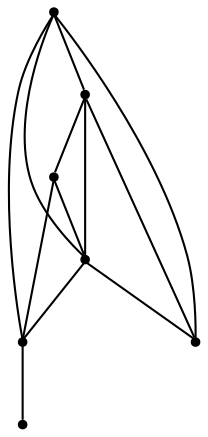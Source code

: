 graph {
  node [shape=point,comment="{\"directed\":false,\"doi\":\"10.4230/LIPIcs.GD.2024.29\",\"figure\":\"8 (2)\"}"]

  v0 [pos="1016.4089930464487,1081.3797032442199"]
  v1 [pos="1454.7505738745876,1223.768604240238"]
  v2 [pos="983.2203146015964,1357.2511414827093"]
  v3 [pos="941.5421051384998,1311.7803651199433"]
  v4 [pos="1379.870712422698,1454.1629080607402"]
  v5 [pos="1137.5597621122195,1454.1562956833104"]
  v6 [pos="1258.7168907583532,1081.3797032442196"]

  v0 -- v1 [id="-1",pos="1016.4089930464487,1081.3797032442199 1147.0992598484036,1176.304577565695 1293.213035330045,1223.7686042402377 1454.7505738745876,1223.768604240238"]
  v3 -- v2 [id="-2",pos="941.5421051384998,1311.7803651199433 983.2203146015964,1357.2511414827093 983.2203146015964,1357.2511414827093 983.2203146015964,1357.2511414827093"]
  v0 -- v5 [id="-3",pos="1016.4089930464487,1081.3797032442199 1137.5597621122195,1454.1562956833104 1137.5597621122195,1454.1562956833104 1137.5597621122195,1454.1562956833104"]
  v0 -- v6 [id="-4",pos="1016.4089930464487,1081.3797032442199 1258.7168907583532,1081.3797032442196 1258.7168907583532,1081.3797032442196 1258.7168907583532,1081.3797032442196"]
  v0 -- v3 [id="-5",pos="1016.4089930464487,1081.3797032442199 941.5421051384998,1311.7803651199433 941.5421051384998,1311.7803651199433 941.5421051384998,1311.7803651199433"]
  v3 -- v4 [id="-7",pos="941.5421051384998,1311.7803651199433 1103.0666701391017,1311.7737527425134 1249.1804456207433,1359.2377794170561 1379.870712422698,1454.1629080607402"]
  v1 -- v5 [id="-8",pos="1454.7505738745876,1223.768604240238 1137.5597621122195,1454.1562956833104 1137.5597621122195,1454.1562956833104 1137.5597621122195,1454.1562956833104"]
  v1 -- v4 [id="-9",pos="1454.7505738745876,1223.768604240238 1379.870712422698,1454.1629080607402 1379.870712422698,1454.1629080607402 1379.870712422698,1454.1629080607402"]
  v6 -- v1 [id="-10",pos="1258.7168907583532,1081.3797032442196 1454.7505738745876,1223.768604240238 1454.7505738745876,1223.768604240238 1454.7505738745876,1223.768604240238"]
  v6 -- v3 [id="-11",pos="1258.7168907583532,1081.3797032442196 941.5421051384998,1311.7803651199433 941.5421051384998,1311.7803651199433 941.5421051384998,1311.7803651199433"]
  v6 -- v5 [id="-12",pos="1258.7168907583532,1081.3797032442196 1137.5597621122195,1454.1562956833104 1137.5597621122195,1454.1562956833104 1137.5597621122195,1454.1562956833104"]
  v4 -- v6 [id="-13",pos="1379.870712422698,1454.1629080607402 1258.7168907583532,1081.3797032442196 1258.7168907583532,1081.3797032442196 1258.7168907583532,1081.3797032442196"]
}